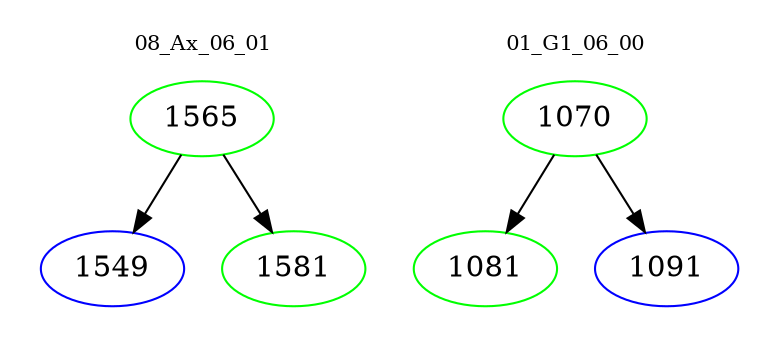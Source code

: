 digraph{
subgraph cluster_0 {
color = white
label = "08_Ax_06_01";
fontsize=10;
T0_1565 [label="1565", color="green"]
T0_1565 -> T0_1549 [color="black"]
T0_1549 [label="1549", color="blue"]
T0_1565 -> T0_1581 [color="black"]
T0_1581 [label="1581", color="green"]
}
subgraph cluster_1 {
color = white
label = "01_G1_06_00";
fontsize=10;
T1_1070 [label="1070", color="green"]
T1_1070 -> T1_1081 [color="black"]
T1_1081 [label="1081", color="green"]
T1_1070 -> T1_1091 [color="black"]
T1_1091 [label="1091", color="blue"]
}
}
